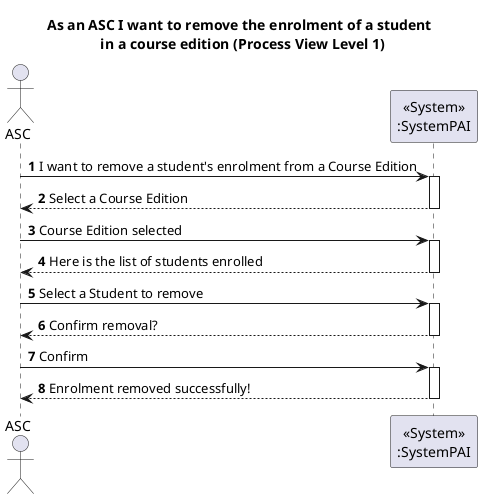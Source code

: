 @startuml
autonumber

title As an ASC I want to remove the enrolment of a student \n in a course edition (Process View Level 1)

actor ASC as Admin
participant "<<System>>\n:SystemPAI" as System


Admin -> System : I want to remove a student's enrolment from a Course Edition
activate System
System --> Admin : Select a Course Edition
deactivate System

Admin -> System : Course Edition selected
activate System
System --> Admin : Here is the list of students enrolled
deactivate System

Admin -> System : Select a Student to remove
activate System
System --> Admin : Confirm removal?
deactivate System

Admin -> System : Confirm
activate System
System --> Admin : Enrolment removed successfully!
deactivate System

@enduml